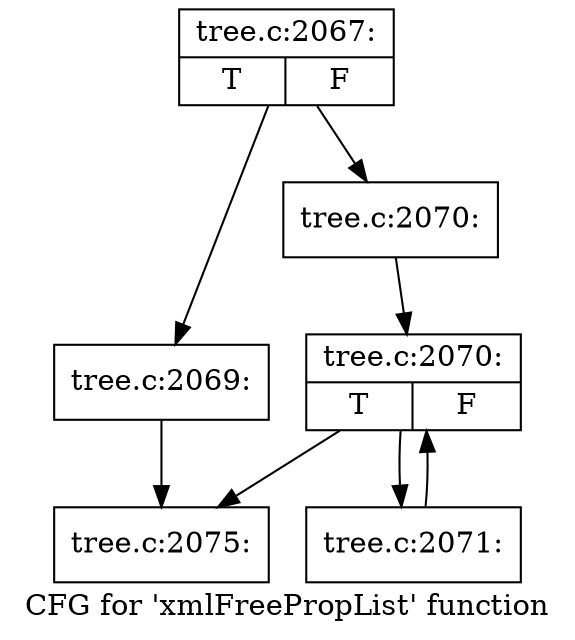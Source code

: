 digraph "CFG for 'xmlFreePropList' function" {
	label="CFG for 'xmlFreePropList' function";

	Node0x55ad0ba98d50 [shape=record,label="{tree.c:2067:|{<s0>T|<s1>F}}"];
	Node0x55ad0ba98d50 -> Node0x55ad0ba9fc60;
	Node0x55ad0ba98d50 -> Node0x55ad0ba9fcb0;
	Node0x55ad0ba9fc60 [shape=record,label="{tree.c:2069:}"];
	Node0x55ad0ba9fc60 -> Node0x55ad0baa0210;
	Node0x55ad0ba9fcb0 [shape=record,label="{tree.c:2070:}"];
	Node0x55ad0ba9fcb0 -> Node0x55ad0baa0030;
	Node0x55ad0baa0030 [shape=record,label="{tree.c:2070:|{<s0>T|<s1>F}}"];
	Node0x55ad0baa0030 -> Node0x55ad0baa03f0;
	Node0x55ad0baa0030 -> Node0x55ad0baa0210;
	Node0x55ad0baa03f0 [shape=record,label="{tree.c:2071:}"];
	Node0x55ad0baa03f0 -> Node0x55ad0baa0030;
	Node0x55ad0baa0210 [shape=record,label="{tree.c:2075:}"];
}
